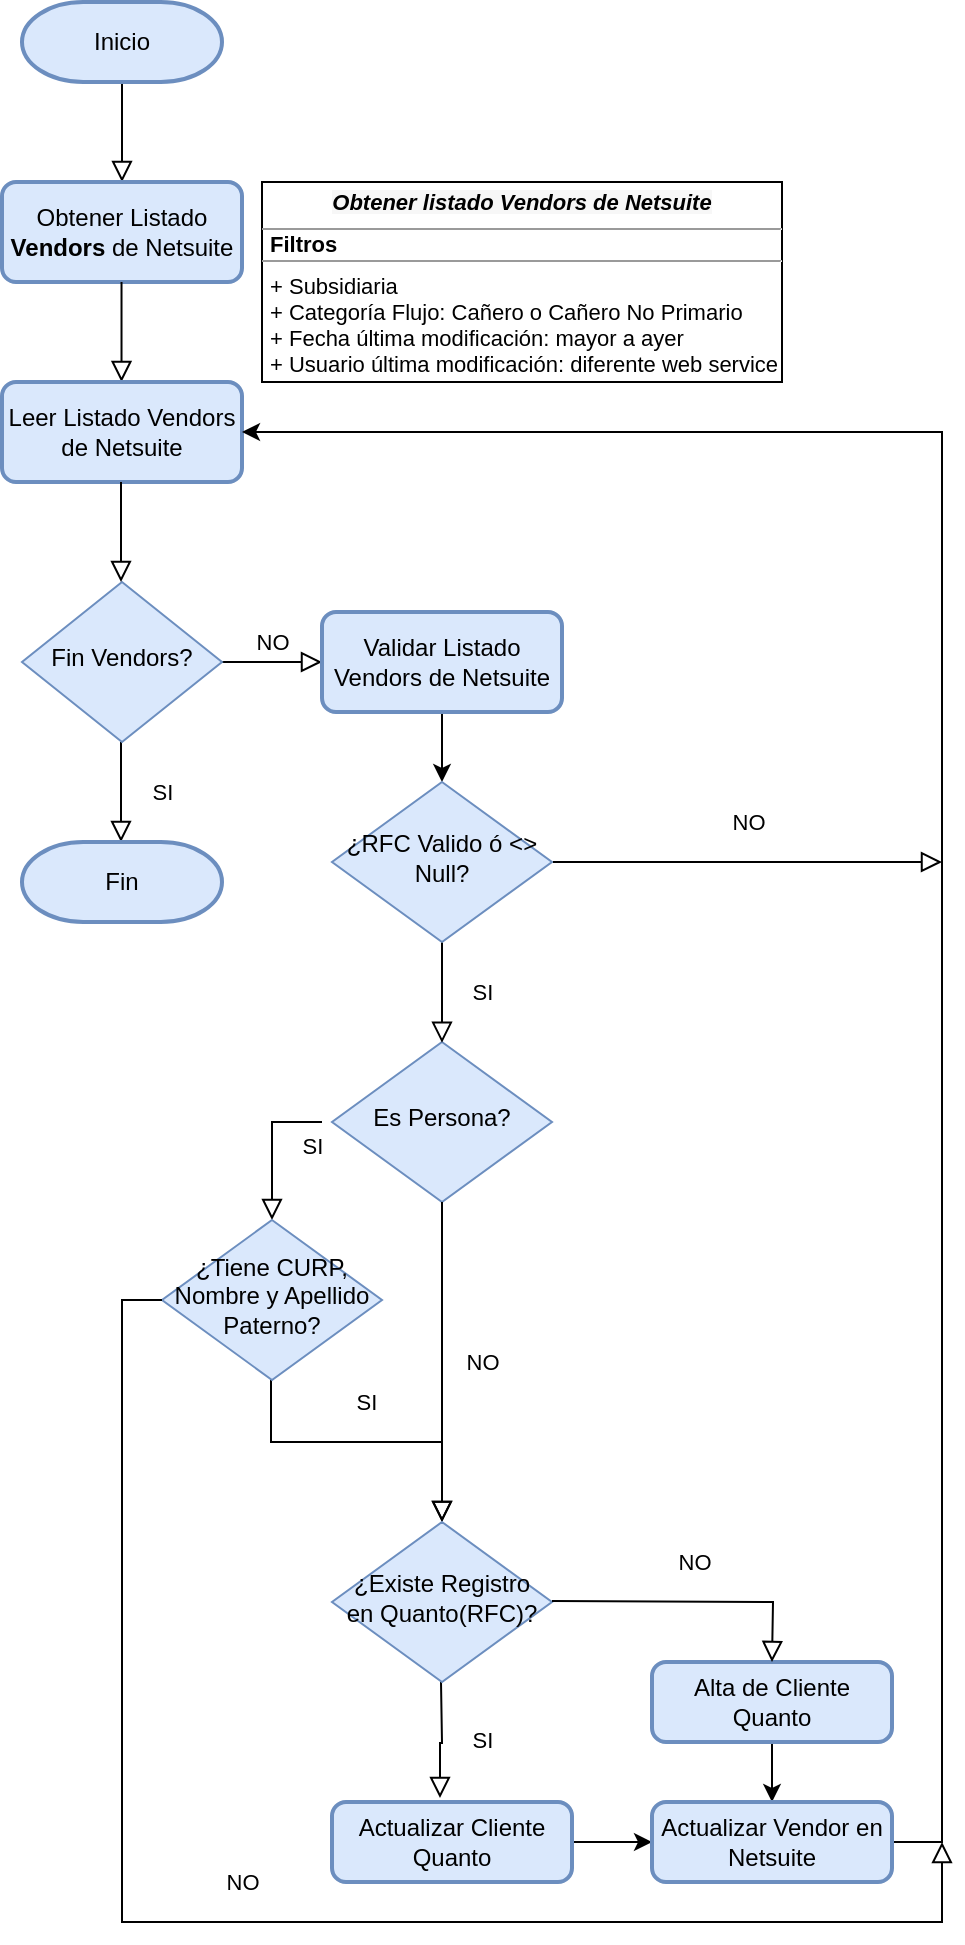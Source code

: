 <mxfile version="18.0.3" type="github" pages="4">
  <diagram id="C5RBs43oDa-KdzZeNtuy" name="Proveedores">
    <mxGraphModel dx="868" dy="442" grid="1" gridSize="10" guides="1" tooltips="1" connect="1" arrows="1" fold="1" page="1" pageScale="1" pageWidth="850" pageHeight="1100" math="0" shadow="0">
      <root>
        <mxCell id="WIyWlLk6GJQsqaUBKTNV-0" />
        <mxCell id="WIyWlLk6GJQsqaUBKTNV-1" parent="WIyWlLk6GJQsqaUBKTNV-0" />
        <mxCell id="WIyWlLk6GJQsqaUBKTNV-2" value="" style="rounded=0;html=1;jettySize=auto;orthogonalLoop=1;fontSize=11;endArrow=block;endFill=0;endSize=8;strokeWidth=1;shadow=0;labelBackgroundColor=none;edgeStyle=orthogonalEdgeStyle;" parent="WIyWlLk6GJQsqaUBKTNV-1" edge="1">
          <mxGeometry relative="1" as="geometry">
            <mxPoint x="220" y="120" as="sourcePoint" />
            <mxPoint x="220" y="170" as="targetPoint" />
          </mxGeometry>
        </mxCell>
        <mxCell id="WIyWlLk6GJQsqaUBKTNV-4" value="SI" style="rounded=0;html=1;jettySize=auto;orthogonalLoop=1;fontSize=11;endArrow=block;endFill=0;endSize=8;strokeWidth=1;shadow=0;labelBackgroundColor=none;edgeStyle=orthogonalEdgeStyle;" parent="WIyWlLk6GJQsqaUBKTNV-1" edge="1">
          <mxGeometry y="20" relative="1" as="geometry">
            <mxPoint as="offset" />
            <mxPoint x="219.5" y="500" as="targetPoint" />
            <mxPoint x="219.5" y="450" as="sourcePoint" />
          </mxGeometry>
        </mxCell>
        <mxCell id="WIyWlLk6GJQsqaUBKTNV-5" value="NO" style="edgeStyle=orthogonalEdgeStyle;rounded=0;html=1;jettySize=auto;orthogonalLoop=1;fontSize=11;endArrow=block;endFill=0;endSize=8;strokeWidth=1;shadow=0;labelBackgroundColor=none;" parent="WIyWlLk6GJQsqaUBKTNV-1" edge="1">
          <mxGeometry y="10" relative="1" as="geometry">
            <mxPoint as="offset" />
            <mxPoint x="320" y="410" as="targetPoint" />
            <mxPoint x="270" y="410" as="sourcePoint" />
          </mxGeometry>
        </mxCell>
        <mxCell id="WIyWlLk6GJQsqaUBKTNV-6" value="Fin Vendors?" style="rhombus;whiteSpace=wrap;html=1;shadow=0;fontFamily=Helvetica;fontSize=12;align=center;strokeWidth=1;spacing=6;spacingTop=-4;fillColor=#dae8fc;strokeColor=#6c8ebf;" parent="WIyWlLk6GJQsqaUBKTNV-1" vertex="1">
          <mxGeometry x="170" y="370" width="100" height="80" as="geometry" />
        </mxCell>
        <mxCell id="73TV6iHlt1H4T8bq38gE-1" value="Obtener Listado &lt;b&gt;Vendors &lt;/b&gt;de Netsuite" style="rounded=1;whiteSpace=wrap;html=1;absoluteArcSize=1;arcSize=14;strokeWidth=2;fillColor=#dae8fc;strokeColor=#6c8ebf;" parent="WIyWlLk6GJQsqaUBKTNV-1" vertex="1">
          <mxGeometry x="160" y="170" width="120" height="50" as="geometry" />
        </mxCell>
        <mxCell id="73TV6iHlt1H4T8bq38gE-3" value="" style="rounded=0;html=1;jettySize=auto;orthogonalLoop=1;fontSize=11;endArrow=block;endFill=0;endSize=8;strokeWidth=1;shadow=0;labelBackgroundColor=none;edgeStyle=orthogonalEdgeStyle;" parent="WIyWlLk6GJQsqaUBKTNV-1" edge="1">
          <mxGeometry relative="1" as="geometry">
            <mxPoint x="219.76" y="220" as="sourcePoint" />
            <mxPoint x="219.76" y="270" as="targetPoint" />
          </mxGeometry>
        </mxCell>
        <mxCell id="8i7YBGXeEPI2o6rSo6hC-23" style="edgeStyle=orthogonalEdgeStyle;rounded=0;orthogonalLoop=1;jettySize=auto;html=1;exitX=1;exitY=0.5;exitDx=0;exitDy=0;entryX=0;entryY=0.5;entryDx=0;entryDy=0;fontSize=12;" parent="WIyWlLk6GJQsqaUBKTNV-1" source="73TV6iHlt1H4T8bq38gE-27" target="8i7YBGXeEPI2o6rSo6hC-22" edge="1">
          <mxGeometry relative="1" as="geometry" />
        </mxCell>
        <mxCell id="73TV6iHlt1H4T8bq38gE-27" value="Actualizar Cliente Quanto" style="rounded=1;whiteSpace=wrap;html=1;absoluteArcSize=1;arcSize=14;strokeWidth=2;fillColor=#dae8fc;strokeColor=#6c8ebf;" parent="WIyWlLk6GJQsqaUBKTNV-1" vertex="1">
          <mxGeometry x="325" y="980" width="120" height="40" as="geometry" />
        </mxCell>
        <mxCell id="73TV6iHlt1H4T8bq38gE-29" value="SI" style="rounded=0;html=1;jettySize=auto;orthogonalLoop=1;fontSize=11;endArrow=block;endFill=0;endSize=8;strokeWidth=1;shadow=0;labelBackgroundColor=none;edgeStyle=orthogonalEdgeStyle;entryX=0.45;entryY=-0.05;entryDx=0;entryDy=0;entryPerimeter=0;" parent="WIyWlLk6GJQsqaUBKTNV-1" edge="1" target="73TV6iHlt1H4T8bq38gE-27">
          <mxGeometry y="20" relative="1" as="geometry">
            <mxPoint as="offset" />
            <mxPoint x="379.5" y="920" as="sourcePoint" />
            <mxPoint x="379.5" y="960" as="targetPoint" />
          </mxGeometry>
        </mxCell>
        <mxCell id="8i7YBGXeEPI2o6rSo6hC-24" style="edgeStyle=orthogonalEdgeStyle;rounded=0;orthogonalLoop=1;jettySize=auto;html=1;exitX=0.5;exitY=1;exitDx=0;exitDy=0;fontSize=12;" parent="WIyWlLk6GJQsqaUBKTNV-1" source="73TV6iHlt1H4T8bq38gE-33" edge="1">
          <mxGeometry relative="1" as="geometry">
            <mxPoint x="545" y="980" as="targetPoint" />
          </mxGeometry>
        </mxCell>
        <mxCell id="73TV6iHlt1H4T8bq38gE-33" value="Alta de Cliente Quanto" style="rounded=1;whiteSpace=wrap;html=1;absoluteArcSize=1;arcSize=14;strokeWidth=2;fillColor=#dae8fc;strokeColor=#6c8ebf;" parent="WIyWlLk6GJQsqaUBKTNV-1" vertex="1">
          <mxGeometry x="485" y="910" width="120" height="40" as="geometry" />
        </mxCell>
        <mxCell id="73TV6iHlt1H4T8bq38gE-38" value="Inicio" style="strokeWidth=2;html=1;shape=mxgraph.flowchart.terminator;whiteSpace=wrap;fillColor=#dae8fc;strokeColor=#6c8ebf;" parent="WIyWlLk6GJQsqaUBKTNV-1" vertex="1">
          <mxGeometry x="170" y="80" width="100" height="40" as="geometry" />
        </mxCell>
        <mxCell id="73TV6iHlt1H4T8bq38gE-39" value="Fin" style="strokeWidth=2;html=1;shape=mxgraph.flowchart.terminator;whiteSpace=wrap;fillColor=#dae8fc;strokeColor=#6c8ebf;" parent="WIyWlLk6GJQsqaUBKTNV-1" vertex="1">
          <mxGeometry x="170" y="500" width="100" height="40" as="geometry" />
        </mxCell>
        <mxCell id="8i7YBGXeEPI2o6rSo6hC-5" value="Leer Listado Vendors de Netsuite" style="rounded=1;whiteSpace=wrap;html=1;absoluteArcSize=1;arcSize=14;strokeWidth=2;fillColor=#dae8fc;strokeColor=#6c8ebf;" parent="WIyWlLk6GJQsqaUBKTNV-1" vertex="1">
          <mxGeometry x="160" y="270" width="120" height="50" as="geometry" />
        </mxCell>
        <mxCell id="8i7YBGXeEPI2o6rSo6hC-7" value="" style="rounded=0;html=1;jettySize=auto;orthogonalLoop=1;fontSize=11;endArrow=block;endFill=0;endSize=8;strokeWidth=1;shadow=0;labelBackgroundColor=none;edgeStyle=orthogonalEdgeStyle;" parent="WIyWlLk6GJQsqaUBKTNV-1" edge="1">
          <mxGeometry relative="1" as="geometry">
            <mxPoint x="219.5" y="320" as="sourcePoint" />
            <mxPoint x="219.5" y="370" as="targetPoint" />
          </mxGeometry>
        </mxCell>
        <mxCell id="8i7YBGXeEPI2o6rSo6hC-11" value="" style="edgeStyle=orthogonalEdgeStyle;rounded=0;orthogonalLoop=1;jettySize=auto;html=1;fontSize=12;" parent="WIyWlLk6GJQsqaUBKTNV-1" source="8i7YBGXeEPI2o6rSo6hC-8" edge="1">
          <mxGeometry relative="1" as="geometry">
            <mxPoint x="380" y="470" as="targetPoint" />
          </mxGeometry>
        </mxCell>
        <mxCell id="8i7YBGXeEPI2o6rSo6hC-8" value="Validar Listado Vendors de Netsuite" style="rounded=1;whiteSpace=wrap;html=1;absoluteArcSize=1;arcSize=14;strokeWidth=2;fillColor=#dae8fc;strokeColor=#6c8ebf;" parent="WIyWlLk6GJQsqaUBKTNV-1" vertex="1">
          <mxGeometry x="320" y="385" width="120" height="50" as="geometry" />
        </mxCell>
        <mxCell id="8i7YBGXeEPI2o6rSo6hC-12" value="SI" style="rounded=0;html=1;jettySize=auto;orthogonalLoop=1;fontSize=11;endArrow=block;endFill=0;endSize=8;strokeWidth=1;shadow=0;labelBackgroundColor=none;edgeStyle=orthogonalEdgeStyle;" parent="WIyWlLk6GJQsqaUBKTNV-1" edge="1">
          <mxGeometry y="20" relative="1" as="geometry">
            <mxPoint as="offset" />
            <mxPoint x="380" y="840" as="targetPoint" />
            <mxPoint x="294.5" y="769" as="sourcePoint" />
            <Array as="points">
              <mxPoint x="295" y="800" />
              <mxPoint x="380" y="800" />
            </Array>
          </mxGeometry>
        </mxCell>
        <mxCell id="8i7YBGXeEPI2o6rSo6hC-25" style="edgeStyle=orthogonalEdgeStyle;rounded=0;orthogonalLoop=1;jettySize=auto;html=1;exitX=1;exitY=0.5;exitDx=0;exitDy=0;entryX=1;entryY=0.5;entryDx=0;entryDy=0;fontSize=12;" parent="WIyWlLk6GJQsqaUBKTNV-1" source="8i7YBGXeEPI2o6rSo6hC-22" target="8i7YBGXeEPI2o6rSo6hC-5" edge="1">
          <mxGeometry relative="1" as="geometry">
            <Array as="points">
              <mxPoint x="630" y="1000" />
              <mxPoint x="630" y="295" />
            </Array>
          </mxGeometry>
        </mxCell>
        <mxCell id="8i7YBGXeEPI2o6rSo6hC-22" value="Actualizar Vendor en Netsuite" style="rounded=1;whiteSpace=wrap;html=1;absoluteArcSize=1;arcSize=14;strokeWidth=2;fillColor=#dae8fc;strokeColor=#6c8ebf;" parent="WIyWlLk6GJQsqaUBKTNV-1" vertex="1">
          <mxGeometry x="485" y="980" width="120" height="40" as="geometry" />
        </mxCell>
        <mxCell id="KrTA9UWN0bjfUkggHSiw-0" value="¿RFC Valido ó &amp;lt;&amp;gt; Null?" style="rhombus;whiteSpace=wrap;html=1;shadow=0;fontFamily=Helvetica;fontSize=12;align=center;strokeWidth=1;spacing=6;spacingTop=-4;fillColor=#dae8fc;strokeColor=#6c8ebf;" vertex="1" parent="WIyWlLk6GJQsqaUBKTNV-1">
          <mxGeometry x="325" y="470" width="110" height="80" as="geometry" />
        </mxCell>
        <mxCell id="KrTA9UWN0bjfUkggHSiw-1" value="Es Persona?" style="rhombus;whiteSpace=wrap;html=1;shadow=0;fontFamily=Helvetica;fontSize=12;align=center;strokeWidth=1;spacing=6;spacingTop=-4;fillColor=#dae8fc;strokeColor=#6c8ebf;" vertex="1" parent="WIyWlLk6GJQsqaUBKTNV-1">
          <mxGeometry x="325" y="600" width="110" height="80" as="geometry" />
        </mxCell>
        <mxCell id="KrTA9UWN0bjfUkggHSiw-2" value="SI" style="rounded=0;html=1;jettySize=auto;orthogonalLoop=1;fontSize=11;endArrow=block;endFill=0;endSize=8;strokeWidth=1;shadow=0;labelBackgroundColor=none;edgeStyle=orthogonalEdgeStyle;" edge="1" parent="WIyWlLk6GJQsqaUBKTNV-1">
          <mxGeometry y="20" relative="1" as="geometry">
            <mxPoint as="offset" />
            <mxPoint x="380" y="600.42" as="targetPoint" />
            <mxPoint x="380" y="550.42" as="sourcePoint" />
          </mxGeometry>
        </mxCell>
        <mxCell id="KrTA9UWN0bjfUkggHSiw-3" value="NO" style="rounded=0;html=1;jettySize=auto;orthogonalLoop=1;fontSize=11;endArrow=block;endFill=0;endSize=8;strokeWidth=1;shadow=0;labelBackgroundColor=none;edgeStyle=orthogonalEdgeStyle;exitX=1;exitY=0.5;exitDx=0;exitDy=0;" edge="1" parent="WIyWlLk6GJQsqaUBKTNV-1">
          <mxGeometry y="20" relative="1" as="geometry">
            <mxPoint as="offset" />
            <mxPoint x="435.5" y="510.0" as="sourcePoint" />
            <mxPoint x="630" y="510" as="targetPoint" />
            <Array as="points">
              <mxPoint x="590.5" y="510.42" />
              <mxPoint x="590.5" y="510.42" />
            </Array>
          </mxGeometry>
        </mxCell>
        <mxCell id="KrTA9UWN0bjfUkggHSiw-4" value="SI" style="rounded=0;html=1;jettySize=auto;orthogonalLoop=1;fontSize=11;endArrow=block;endFill=0;endSize=8;strokeWidth=1;shadow=0;labelBackgroundColor=none;edgeStyle=orthogonalEdgeStyle;entryX=0.5;entryY=0;entryDx=0;entryDy=0;" edge="1" parent="WIyWlLk6GJQsqaUBKTNV-1" target="KrTA9UWN0bjfUkggHSiw-10">
          <mxGeometry y="20" relative="1" as="geometry">
            <mxPoint as="offset" />
            <mxPoint x="300" y="690" as="targetPoint" />
            <mxPoint x="320" y="640" as="sourcePoint" />
            <Array as="points">
              <mxPoint x="295" y="640" />
            </Array>
          </mxGeometry>
        </mxCell>
        <mxCell id="KrTA9UWN0bjfUkggHSiw-9" value="NO" style="rounded=0;html=1;jettySize=auto;orthogonalLoop=1;fontSize=11;endArrow=block;endFill=0;endSize=8;strokeWidth=1;shadow=0;labelBackgroundColor=none;edgeStyle=orthogonalEdgeStyle;exitX=0.5;exitY=1;exitDx=0;exitDy=0;entryX=0.5;entryY=0;entryDx=0;entryDy=0;" edge="1" parent="WIyWlLk6GJQsqaUBKTNV-1" source="KrTA9UWN0bjfUkggHSiw-1" target="73TV6iHlt1H4T8bq38gE-28">
          <mxGeometry y="20" relative="1" as="geometry">
            <mxPoint as="offset" />
            <mxPoint x="460" y="690" as="targetPoint" />
            <mxPoint x="480" y="640" as="sourcePoint" />
          </mxGeometry>
        </mxCell>
        <mxCell id="KrTA9UWN0bjfUkggHSiw-10" value="¿Tiene CURP, Nombre y Apellido Paterno?" style="rhombus;whiteSpace=wrap;html=1;shadow=0;fontFamily=Helvetica;fontSize=12;align=center;strokeWidth=1;spacing=6;spacingTop=-4;fillColor=#dae8fc;strokeColor=#6c8ebf;" vertex="1" parent="WIyWlLk6GJQsqaUBKTNV-1">
          <mxGeometry x="240" y="689" width="110" height="80" as="geometry" />
        </mxCell>
        <mxCell id="73TV6iHlt1H4T8bq38gE-28" value="¿Existe Registro en Quanto(RFC)?" style="rhombus;whiteSpace=wrap;html=1;shadow=0;fontFamily=Helvetica;fontSize=12;align=center;strokeWidth=1;spacing=6;spacingTop=-4;fillColor=#dae8fc;strokeColor=#6c8ebf;" parent="WIyWlLk6GJQsqaUBKTNV-1" vertex="1">
          <mxGeometry x="325" y="840" width="110" height="80" as="geometry" />
        </mxCell>
        <mxCell id="KrTA9UWN0bjfUkggHSiw-12" value="NO" style="rounded=0;html=1;jettySize=auto;orthogonalLoop=1;fontSize=11;endArrow=block;endFill=0;endSize=8;strokeWidth=1;shadow=0;labelBackgroundColor=none;edgeStyle=orthogonalEdgeStyle;exitX=1;exitY=0.5;exitDx=0;exitDy=0;" edge="1" parent="WIyWlLk6GJQsqaUBKTNV-1">
          <mxGeometry y="20" relative="1" as="geometry">
            <mxPoint as="offset" />
            <mxPoint x="435" y="879.5" as="sourcePoint" />
            <mxPoint x="545" y="910" as="targetPoint" />
            <Array as="points" />
          </mxGeometry>
        </mxCell>
        <mxCell id="KrTA9UWN0bjfUkggHSiw-15" value="NO" style="rounded=0;html=1;jettySize=auto;orthogonalLoop=1;fontSize=11;endArrow=block;endFill=0;endSize=8;strokeWidth=1;shadow=0;labelBackgroundColor=none;edgeStyle=orthogonalEdgeStyle;exitX=0;exitY=0.5;exitDx=0;exitDy=0;" edge="1" parent="WIyWlLk6GJQsqaUBKTNV-1" source="KrTA9UWN0bjfUkggHSiw-10">
          <mxGeometry y="20" relative="1" as="geometry">
            <mxPoint as="offset" />
            <mxPoint x="160" y="790" as="sourcePoint" />
            <mxPoint x="630" y="1000" as="targetPoint" />
            <Array as="points">
              <mxPoint x="220" y="729" />
              <mxPoint x="220" y="1040" />
              <mxPoint x="630" y="1040" />
            </Array>
          </mxGeometry>
        </mxCell>
        <mxCell id="ohdSOzA7r4Uhr5Eq_NG_-0" value="&lt;p style=&quot;margin: 4px 0px 0px; text-align: center; font-size: 11px;&quot;&gt;&lt;font style=&quot;font-size: 11px;&quot;&gt;&lt;i style=&quot;&quot;&gt;&lt;b style=&quot;background-color: rgb(247, 247, 247);&quot;&gt;Obtener listado Vendors de Netsuite&lt;/b&gt;&lt;/i&gt;&lt;br&gt;&lt;/font&gt;&lt;/p&gt;&lt;hr style=&quot;font-size: 11px;&quot; size=&quot;1&quot;&gt;&lt;p style=&quot;margin: 0px 0px 0px 4px; line-height: 0.4; font-size: 11px;&quot;&gt;&lt;b&gt;&lt;font style=&quot;font-size: 11px;&quot;&gt;Filtros&lt;/font&gt;&lt;/b&gt;&lt;/p&gt;&lt;hr style=&quot;font-size: 11px;&quot; size=&quot;1&quot;&gt;&lt;p style=&quot;margin: 0px 0px 0px 4px; font-size: 11px;&quot;&gt;&lt;font style=&quot;font-size: 11px;&quot;&gt;+ Subsidiaria&lt;br&gt;+ Categoría Flujo: Cañero o Cañero No Primario&lt;/font&gt;&lt;/p&gt;&lt;p style=&quot;margin: 0px 0px 0px 4px; font-size: 11px;&quot;&gt;&lt;font style=&quot;font-size: 11px;&quot;&gt;+ Fecha última modificación: mayor a ayer&lt;/font&gt;&lt;/p&gt;&lt;p style=&quot;margin: 0px 0px 0px 4px; font-size: 11px;&quot;&gt;&lt;font style=&quot;font-size: 11px;&quot;&gt;+ Usuario última modificación: diferente web service&lt;/font&gt;&lt;/p&gt;&lt;p style=&quot;margin: 0px 0px 0px 4px; font-size: 11px;&quot;&gt;&lt;br&gt;&lt;/p&gt;" style="verticalAlign=top;align=left;overflow=fill;fontSize=12;fontFamily=Helvetica;html=1;" vertex="1" parent="WIyWlLk6GJQsqaUBKTNV-1">
          <mxGeometry x="290" y="170" width="260" height="100" as="geometry" />
        </mxCell>
      </root>
    </mxGraphModel>
  </diagram>
  <diagram id="vckQRlZOT4gb2t8_PB4V" name="Procesos Proveedores">
    <mxGraphModel dx="868" dy="442" grid="1" gridSize="10" guides="1" tooltips="1" connect="1" arrows="1" fold="1" page="1" pageScale="1" pageWidth="827" pageHeight="1169" math="0" shadow="0">
      <root>
        <mxCell id="0" />
        <mxCell id="1" parent="0" />
        <mxCell id="mVds2fESVUAVduSlUKf5-1" value="&lt;p style=&quot;margin:0px;margin-top:4px;text-align:center;&quot;&gt;&lt;i&gt;&lt;b style=&quot;background-color: rgb(247, 247, 247);&quot;&gt;Obtener listado Vendors de Netsuite&lt;/b&gt;&lt;/i&gt;&lt;br&gt;&lt;/p&gt;&lt;hr size=&quot;1&quot;&gt;&lt;p style=&quot;margin: 0px 0px 0px 4px; line-height: 0.4;&quot;&gt;&lt;b&gt;Filtros&lt;/b&gt;&lt;/p&gt;&lt;hr size=&quot;1&quot;&gt;&lt;p style=&quot;margin:0px;margin-left:4px;&quot;&gt;+ Subsidiaria&lt;br&gt;+ Categoría Flujo: Cañero&lt;/p&gt;&lt;p style=&quot;margin:0px;margin-left:4px;&quot;&gt;+&amp;nbsp;Ultima modificación: mayor a ayer&lt;/p&gt;&lt;p style=&quot;margin:0px;margin-left:4px;&quot;&gt;+ Ultima modificación: diferente web service&lt;/p&gt;&lt;p style=&quot;margin:0px;margin-left:4px;&quot;&gt;&lt;br&gt;&lt;/p&gt;" style="verticalAlign=top;align=left;overflow=fill;fontSize=12;fontFamily=Helvetica;html=1;" parent="1" vertex="1">
          <mxGeometry x="40" y="80" width="280" height="110" as="geometry" />
        </mxCell>
        <mxCell id="mVds2fESVUAVduSlUKf5-2" value="&lt;p style=&quot;margin:0px;margin-top:4px;text-align:center;&quot;&gt;&lt;b&gt;&lt;i&gt;Validaciones Quanto&amp;nbsp;&lt;/i&gt;&lt;/b&gt;&lt;/p&gt;&lt;hr size=&quot;1&quot;&gt;&lt;p style=&quot;margin:0px;margin-left:4px;&quot;&gt;+ Si es persona: campo Nombre no vacío&lt;/p&gt;&amp;nbsp;+ Si es persona:&amp;nbsp;&lt;span style=&quot;background-color: initial;&quot;&gt;Apellido Paterno no vacío&lt;br&gt;&lt;/span&gt;&lt;p style=&quot;margin:0px;margin-left:4px;&quot;&gt;+ Si es persona: CURP No vacío&lt;/p&gt;&lt;p style=&quot;margin:0px;margin-left:4px;&quot;&gt;+ RFC No vacío&lt;br&gt;&lt;/p&gt;&lt;p style=&quot;margin:0px;margin-left:4px;&quot;&gt;&lt;br&gt;&lt;/p&gt;" style="verticalAlign=top;align=left;overflow=fill;fontSize=12;fontFamily=Helvetica;html=1;" parent="1" vertex="1">
          <mxGeometry x="40" y="220" width="280" height="110" as="geometry" />
        </mxCell>
      </root>
    </mxGraphModel>
  </diagram>
  <diagram name="Propietarios" id="z_9QUGnbw0coznTw9-7p">
    <mxGraphModel dx="868" dy="442" grid="1" gridSize="10" guides="1" tooltips="1" connect="1" arrows="1" fold="1" page="1" pageScale="1" pageWidth="827" pageHeight="1169" math="0" shadow="0">
      <root>
        <mxCell id="VXwV1AGScII4EMwnfSPT-0" />
        <mxCell id="VXwV1AGScII4EMwnfSPT-1" parent="VXwV1AGScII4EMwnfSPT-0" />
        <mxCell id="VXwV1AGScII4EMwnfSPT-2" value="" style="rounded=0;html=1;jettySize=auto;orthogonalLoop=1;fontSize=11;endArrow=block;endFill=0;endSize=8;strokeWidth=1;shadow=0;labelBackgroundColor=none;edgeStyle=orthogonalEdgeStyle;" edge="1" parent="VXwV1AGScII4EMwnfSPT-1">
          <mxGeometry relative="1" as="geometry">
            <mxPoint x="220" y="120" as="sourcePoint" />
            <mxPoint x="220" y="170" as="targetPoint" />
          </mxGeometry>
        </mxCell>
        <mxCell id="VXwV1AGScII4EMwnfSPT-3" value="SI" style="rounded=0;html=1;jettySize=auto;orthogonalLoop=1;fontSize=11;endArrow=block;endFill=0;endSize=8;strokeWidth=1;shadow=0;labelBackgroundColor=none;edgeStyle=orthogonalEdgeStyle;" edge="1" parent="VXwV1AGScII4EMwnfSPT-1">
          <mxGeometry y="20" relative="1" as="geometry">
            <mxPoint as="offset" />
            <mxPoint x="219.5" y="500" as="targetPoint" />
            <mxPoint x="219.5" y="450" as="sourcePoint" />
          </mxGeometry>
        </mxCell>
        <mxCell id="VXwV1AGScII4EMwnfSPT-4" value="NO" style="edgeStyle=orthogonalEdgeStyle;rounded=0;html=1;jettySize=auto;orthogonalLoop=1;fontSize=11;endArrow=block;endFill=0;endSize=8;strokeWidth=1;shadow=0;labelBackgroundColor=none;" edge="1" parent="VXwV1AGScII4EMwnfSPT-1">
          <mxGeometry y="10" relative="1" as="geometry">
            <mxPoint as="offset" />
            <mxPoint x="320" y="410" as="targetPoint" />
            <mxPoint x="270" y="410" as="sourcePoint" />
          </mxGeometry>
        </mxCell>
        <mxCell id="VXwV1AGScII4EMwnfSPT-5" value="Fin Propietarios?" style="rhombus;whiteSpace=wrap;html=1;shadow=0;fontFamily=Helvetica;fontSize=12;align=center;strokeWidth=1;spacing=6;spacingTop=-4;fillColor=#dae8fc;strokeColor=#6c8ebf;" vertex="1" parent="VXwV1AGScII4EMwnfSPT-1">
          <mxGeometry x="170" y="370" width="100" height="80" as="geometry" />
        </mxCell>
        <mxCell id="VXwV1AGScII4EMwnfSPT-6" value="Obtener Listado &lt;b&gt;Propietarios&amp;nbsp;&lt;/b&gt;de Netsuite" style="rounded=1;whiteSpace=wrap;html=1;absoluteArcSize=1;arcSize=14;strokeWidth=2;fillColor=#dae8fc;strokeColor=#6c8ebf;" vertex="1" parent="VXwV1AGScII4EMwnfSPT-1">
          <mxGeometry x="160" y="170" width="120" height="50" as="geometry" />
        </mxCell>
        <mxCell id="VXwV1AGScII4EMwnfSPT-7" value="" style="rounded=0;html=1;jettySize=auto;orthogonalLoop=1;fontSize=11;endArrow=block;endFill=0;endSize=8;strokeWidth=1;shadow=0;labelBackgroundColor=none;edgeStyle=orthogonalEdgeStyle;" edge="1" parent="VXwV1AGScII4EMwnfSPT-1">
          <mxGeometry relative="1" as="geometry">
            <mxPoint x="219.76" y="220" as="sourcePoint" />
            <mxPoint x="219.76" y="270" as="targetPoint" />
          </mxGeometry>
        </mxCell>
        <mxCell id="VXwV1AGScII4EMwnfSPT-8" style="edgeStyle=orthogonalEdgeStyle;rounded=0;orthogonalLoop=1;jettySize=auto;html=1;exitX=1;exitY=0.5;exitDx=0;exitDy=0;entryX=0;entryY=0.5;entryDx=0;entryDy=0;fontSize=12;" edge="1" parent="VXwV1AGScII4EMwnfSPT-1" source="VXwV1AGScII4EMwnfSPT-9" target="VXwV1AGScII4EMwnfSPT-21">
          <mxGeometry relative="1" as="geometry" />
        </mxCell>
        <mxCell id="VXwV1AGScII4EMwnfSPT-9" value="Actualizar Cliente Quanto" style="rounded=1;whiteSpace=wrap;html=1;absoluteArcSize=1;arcSize=14;strokeWidth=2;fillColor=#dae8fc;strokeColor=#6c8ebf;" vertex="1" parent="VXwV1AGScII4EMwnfSPT-1">
          <mxGeometry x="325" y="980" width="120" height="40" as="geometry" />
        </mxCell>
        <mxCell id="VXwV1AGScII4EMwnfSPT-10" value="SI" style="rounded=0;html=1;jettySize=auto;orthogonalLoop=1;fontSize=11;endArrow=block;endFill=0;endSize=8;strokeWidth=1;shadow=0;labelBackgroundColor=none;edgeStyle=orthogonalEdgeStyle;entryX=0.45;entryY=-0.05;entryDx=0;entryDy=0;entryPerimeter=0;" edge="1" parent="VXwV1AGScII4EMwnfSPT-1" target="VXwV1AGScII4EMwnfSPT-9">
          <mxGeometry y="20" relative="1" as="geometry">
            <mxPoint as="offset" />
            <mxPoint x="379.5" y="920" as="sourcePoint" />
            <mxPoint x="379.5" y="960" as="targetPoint" />
          </mxGeometry>
        </mxCell>
        <mxCell id="VXwV1AGScII4EMwnfSPT-11" style="edgeStyle=orthogonalEdgeStyle;rounded=0;orthogonalLoop=1;jettySize=auto;html=1;exitX=0.5;exitY=1;exitDx=0;exitDy=0;fontSize=12;" edge="1" parent="VXwV1AGScII4EMwnfSPT-1" source="VXwV1AGScII4EMwnfSPT-12">
          <mxGeometry relative="1" as="geometry">
            <mxPoint x="545" y="980" as="targetPoint" />
          </mxGeometry>
        </mxCell>
        <mxCell id="VXwV1AGScII4EMwnfSPT-12" value="Alta de Cliente Quanto" style="rounded=1;whiteSpace=wrap;html=1;absoluteArcSize=1;arcSize=14;strokeWidth=2;fillColor=#dae8fc;strokeColor=#6c8ebf;" vertex="1" parent="VXwV1AGScII4EMwnfSPT-1">
          <mxGeometry x="485" y="910" width="120" height="40" as="geometry" />
        </mxCell>
        <mxCell id="VXwV1AGScII4EMwnfSPT-13" value="Inicio" style="strokeWidth=2;html=1;shape=mxgraph.flowchart.terminator;whiteSpace=wrap;fillColor=#dae8fc;strokeColor=#6c8ebf;" vertex="1" parent="VXwV1AGScII4EMwnfSPT-1">
          <mxGeometry x="170" y="80" width="100" height="40" as="geometry" />
        </mxCell>
        <mxCell id="VXwV1AGScII4EMwnfSPT-14" value="Fin" style="strokeWidth=2;html=1;shape=mxgraph.flowchart.terminator;whiteSpace=wrap;fillColor=#dae8fc;strokeColor=#6c8ebf;" vertex="1" parent="VXwV1AGScII4EMwnfSPT-1">
          <mxGeometry x="170" y="500" width="100" height="40" as="geometry" />
        </mxCell>
        <mxCell id="VXwV1AGScII4EMwnfSPT-15" value="Leer Listado Propietarios de Netsuite" style="rounded=1;whiteSpace=wrap;html=1;absoluteArcSize=1;arcSize=14;strokeWidth=2;fillColor=#dae8fc;strokeColor=#6c8ebf;" vertex="1" parent="VXwV1AGScII4EMwnfSPT-1">
          <mxGeometry x="160" y="270" width="120" height="50" as="geometry" />
        </mxCell>
        <mxCell id="VXwV1AGScII4EMwnfSPT-16" value="" style="rounded=0;html=1;jettySize=auto;orthogonalLoop=1;fontSize=11;endArrow=block;endFill=0;endSize=8;strokeWidth=1;shadow=0;labelBackgroundColor=none;edgeStyle=orthogonalEdgeStyle;" edge="1" parent="VXwV1AGScII4EMwnfSPT-1">
          <mxGeometry relative="1" as="geometry">
            <mxPoint x="219.5" y="320" as="sourcePoint" />
            <mxPoint x="219.5" y="370" as="targetPoint" />
          </mxGeometry>
        </mxCell>
        <mxCell id="VXwV1AGScII4EMwnfSPT-17" value="" style="edgeStyle=orthogonalEdgeStyle;rounded=0;orthogonalLoop=1;jettySize=auto;html=1;fontSize=12;" edge="1" parent="VXwV1AGScII4EMwnfSPT-1" source="VXwV1AGScII4EMwnfSPT-18">
          <mxGeometry relative="1" as="geometry">
            <mxPoint x="380" y="470" as="targetPoint" />
          </mxGeometry>
        </mxCell>
        <mxCell id="VXwV1AGScII4EMwnfSPT-18" value="Validar Listado Propietarios de Netsuite" style="rounded=1;whiteSpace=wrap;html=1;absoluteArcSize=1;arcSize=14;strokeWidth=2;fillColor=#dae8fc;strokeColor=#6c8ebf;" vertex="1" parent="VXwV1AGScII4EMwnfSPT-1">
          <mxGeometry x="320" y="385" width="120" height="50" as="geometry" />
        </mxCell>
        <mxCell id="VXwV1AGScII4EMwnfSPT-19" value="SI" style="rounded=0;html=1;jettySize=auto;orthogonalLoop=1;fontSize=11;endArrow=block;endFill=0;endSize=8;strokeWidth=1;shadow=0;labelBackgroundColor=none;edgeStyle=orthogonalEdgeStyle;" edge="1" parent="VXwV1AGScII4EMwnfSPT-1">
          <mxGeometry y="20" relative="1" as="geometry">
            <mxPoint as="offset" />
            <mxPoint x="380" y="840" as="targetPoint" />
            <mxPoint x="294.5" y="769" as="sourcePoint" />
            <Array as="points">
              <mxPoint x="295" y="800" />
              <mxPoint x="380" y="800" />
            </Array>
          </mxGeometry>
        </mxCell>
        <mxCell id="VXwV1AGScII4EMwnfSPT-20" style="edgeStyle=orthogonalEdgeStyle;rounded=0;orthogonalLoop=1;jettySize=auto;html=1;exitX=1;exitY=0.5;exitDx=0;exitDy=0;entryX=1;entryY=0.5;entryDx=0;entryDy=0;fontSize=12;" edge="1" parent="VXwV1AGScII4EMwnfSPT-1" source="VXwV1AGScII4EMwnfSPT-21" target="VXwV1AGScII4EMwnfSPT-15">
          <mxGeometry relative="1" as="geometry">
            <Array as="points">
              <mxPoint x="630" y="1000" />
              <mxPoint x="630" y="295" />
            </Array>
          </mxGeometry>
        </mxCell>
        <mxCell id="VXwV1AGScII4EMwnfSPT-21" value="Actualizar Propietario en Netsuite" style="rounded=1;whiteSpace=wrap;html=1;absoluteArcSize=1;arcSize=14;strokeWidth=2;fillColor=#dae8fc;strokeColor=#6c8ebf;" vertex="1" parent="VXwV1AGScII4EMwnfSPT-1">
          <mxGeometry x="485" y="980" width="120" height="40" as="geometry" />
        </mxCell>
        <mxCell id="VXwV1AGScII4EMwnfSPT-22" value="¿RFC Valido ó &amp;lt;&amp;gt; Null?" style="rhombus;whiteSpace=wrap;html=1;shadow=0;fontFamily=Helvetica;fontSize=12;align=center;strokeWidth=1;spacing=6;spacingTop=-4;fillColor=#dae8fc;strokeColor=#6c8ebf;" vertex="1" parent="VXwV1AGScII4EMwnfSPT-1">
          <mxGeometry x="325" y="470" width="110" height="80" as="geometry" />
        </mxCell>
        <mxCell id="VXwV1AGScII4EMwnfSPT-23" value="Es Persona?" style="rhombus;whiteSpace=wrap;html=1;shadow=0;fontFamily=Helvetica;fontSize=12;align=center;strokeWidth=1;spacing=6;spacingTop=-4;fillColor=#dae8fc;strokeColor=#6c8ebf;" vertex="1" parent="VXwV1AGScII4EMwnfSPT-1">
          <mxGeometry x="325" y="600" width="110" height="80" as="geometry" />
        </mxCell>
        <mxCell id="VXwV1AGScII4EMwnfSPT-24" value="SI" style="rounded=0;html=1;jettySize=auto;orthogonalLoop=1;fontSize=11;endArrow=block;endFill=0;endSize=8;strokeWidth=1;shadow=0;labelBackgroundColor=none;edgeStyle=orthogonalEdgeStyle;" edge="1" parent="VXwV1AGScII4EMwnfSPT-1">
          <mxGeometry y="20" relative="1" as="geometry">
            <mxPoint as="offset" />
            <mxPoint x="380" y="600.42" as="targetPoint" />
            <mxPoint x="380" y="550.42" as="sourcePoint" />
          </mxGeometry>
        </mxCell>
        <mxCell id="VXwV1AGScII4EMwnfSPT-25" value="NO" style="rounded=0;html=1;jettySize=auto;orthogonalLoop=1;fontSize=11;endArrow=block;endFill=0;endSize=8;strokeWidth=1;shadow=0;labelBackgroundColor=none;edgeStyle=orthogonalEdgeStyle;exitX=1;exitY=0.5;exitDx=0;exitDy=0;" edge="1" parent="VXwV1AGScII4EMwnfSPT-1">
          <mxGeometry y="20" relative="1" as="geometry">
            <mxPoint as="offset" />
            <mxPoint x="435.5" y="510.0" as="sourcePoint" />
            <mxPoint x="630" y="510" as="targetPoint" />
            <Array as="points">
              <mxPoint x="590.5" y="510.42" />
              <mxPoint x="590.5" y="510.42" />
            </Array>
          </mxGeometry>
        </mxCell>
        <mxCell id="VXwV1AGScII4EMwnfSPT-26" value="SI" style="rounded=0;html=1;jettySize=auto;orthogonalLoop=1;fontSize=11;endArrow=block;endFill=0;endSize=8;strokeWidth=1;shadow=0;labelBackgroundColor=none;edgeStyle=orthogonalEdgeStyle;entryX=0.5;entryY=0;entryDx=0;entryDy=0;" edge="1" parent="VXwV1AGScII4EMwnfSPT-1" target="VXwV1AGScII4EMwnfSPT-28">
          <mxGeometry y="20" relative="1" as="geometry">
            <mxPoint as="offset" />
            <mxPoint x="300" y="690" as="targetPoint" />
            <mxPoint x="320" y="640" as="sourcePoint" />
            <Array as="points">
              <mxPoint x="295" y="640" />
            </Array>
          </mxGeometry>
        </mxCell>
        <mxCell id="VXwV1AGScII4EMwnfSPT-27" value="NO" style="rounded=0;html=1;jettySize=auto;orthogonalLoop=1;fontSize=11;endArrow=block;endFill=0;endSize=8;strokeWidth=1;shadow=0;labelBackgroundColor=none;edgeStyle=orthogonalEdgeStyle;exitX=0.5;exitY=1;exitDx=0;exitDy=0;entryX=0.5;entryY=0;entryDx=0;entryDy=0;" edge="1" parent="VXwV1AGScII4EMwnfSPT-1" source="VXwV1AGScII4EMwnfSPT-23" target="VXwV1AGScII4EMwnfSPT-29">
          <mxGeometry y="20" relative="1" as="geometry">
            <mxPoint as="offset" />
            <mxPoint x="460" y="690" as="targetPoint" />
            <mxPoint x="480" y="640" as="sourcePoint" />
          </mxGeometry>
        </mxCell>
        <mxCell id="VXwV1AGScII4EMwnfSPT-28" value="¿Tiene CURP, Nombre y Apellido Paterno?" style="rhombus;whiteSpace=wrap;html=1;shadow=0;fontFamily=Helvetica;fontSize=12;align=center;strokeWidth=1;spacing=6;spacingTop=-4;fillColor=#dae8fc;strokeColor=#6c8ebf;" vertex="1" parent="VXwV1AGScII4EMwnfSPT-1">
          <mxGeometry x="240" y="689" width="110" height="80" as="geometry" />
        </mxCell>
        <mxCell id="VXwV1AGScII4EMwnfSPT-29" value="¿Existe Registro en Quanto(RFC)?" style="rhombus;whiteSpace=wrap;html=1;shadow=0;fontFamily=Helvetica;fontSize=12;align=center;strokeWidth=1;spacing=6;spacingTop=-4;fillColor=#dae8fc;strokeColor=#6c8ebf;" vertex="1" parent="VXwV1AGScII4EMwnfSPT-1">
          <mxGeometry x="325" y="840" width="110" height="80" as="geometry" />
        </mxCell>
        <mxCell id="VXwV1AGScII4EMwnfSPT-30" value="NO" style="rounded=0;html=1;jettySize=auto;orthogonalLoop=1;fontSize=11;endArrow=block;endFill=0;endSize=8;strokeWidth=1;shadow=0;labelBackgroundColor=none;edgeStyle=orthogonalEdgeStyle;exitX=1;exitY=0.5;exitDx=0;exitDy=0;" edge="1" parent="VXwV1AGScII4EMwnfSPT-1">
          <mxGeometry y="20" relative="1" as="geometry">
            <mxPoint as="offset" />
            <mxPoint x="435" y="879.5" as="sourcePoint" />
            <mxPoint x="545" y="910" as="targetPoint" />
            <Array as="points" />
          </mxGeometry>
        </mxCell>
        <mxCell id="VXwV1AGScII4EMwnfSPT-31" value="NO" style="rounded=0;html=1;jettySize=auto;orthogonalLoop=1;fontSize=11;endArrow=block;endFill=0;endSize=8;strokeWidth=1;shadow=0;labelBackgroundColor=none;edgeStyle=orthogonalEdgeStyle;exitX=0;exitY=0.5;exitDx=0;exitDy=0;" edge="1" parent="VXwV1AGScII4EMwnfSPT-1" source="VXwV1AGScII4EMwnfSPT-28">
          <mxGeometry y="20" relative="1" as="geometry">
            <mxPoint as="offset" />
            <mxPoint x="160" y="790" as="sourcePoint" />
            <mxPoint x="630" y="1000" as="targetPoint" />
            <Array as="points">
              <mxPoint x="220" y="729" />
              <mxPoint x="220" y="1040" />
              <mxPoint x="630" y="1040" />
            </Array>
          </mxGeometry>
        </mxCell>
        <mxCell id="uMaRO6nJutjSWJkMXgQ7-0" value="&lt;p style=&quot;margin: 4px 0px 0px; text-align: center; font-size: 11px;&quot;&gt;&lt;b style=&quot;&quot;&gt;&lt;i style=&quot;&quot;&gt;&lt;font style=&quot;font-size: 11px;&quot;&gt;Validaciones Quanto&amp;nbsp;&lt;/font&gt;&lt;/i&gt;&lt;/b&gt;&lt;/p&gt;&lt;hr style=&quot;font-size: 11px;&quot; size=&quot;1&quot;&gt;&lt;p style=&quot;margin: 0px 0px 0px 4px; font-size: 11px;&quot;&gt;&lt;font style=&quot;font-size: 11px;&quot;&gt;+ Si es persona: campo Nombre no vacío&lt;/font&gt;&lt;/p&gt;&lt;font style=&quot;font-size: 11px;&quot;&gt;&amp;nbsp;+ Si es persona:&amp;nbsp;&lt;span style=&quot;background-color: initial;&quot;&gt;Apellido Paterno no vacío&lt;br&gt;&lt;/span&gt;&lt;/font&gt;&lt;p style=&quot;margin: 0px 0px 0px 4px; font-size: 11px;&quot;&gt;&lt;font style=&quot;font-size: 11px;&quot;&gt;+ Si es persona: CURP No vacío&lt;/font&gt;&lt;/p&gt;&lt;p style=&quot;margin: 0px 0px 0px 4px; font-size: 11px;&quot;&gt;&lt;font style=&quot;font-size: 11px;&quot;&gt;&lt;font style=&quot;font-size: 11px;&quot;&gt;+ RFC No vacío&lt;/font&gt;&lt;/font&gt;&lt;/p&gt;&lt;p style=&quot;margin: 0px 0px 0px 4px; font-size: 11px;&quot;&gt;&lt;font style=&quot;font-size: 11px;&quot;&gt;&lt;font style=&quot;font-size: 11px;&quot;&gt;+ Validar si RFC ya existe&lt;/font&gt;&lt;/font&gt;&lt;/p&gt;&lt;p style=&quot;margin: 0px 0px 0px 4px; font-size: 11px;&quot;&gt;&lt;font style=&quot;font-size: 11px;&quot;&gt;&lt;font style=&quot;font-size: 11px;&quot;&gt;&lt;span style=&quot;white-space: pre;&quot;&gt;	&lt;/span&gt;+Si existe Actualizar registro&lt;br&gt;&lt;/font&gt;&lt;/font&gt;&lt;/p&gt;&lt;p style=&quot;margin: 0px 0px 0px 4px; font-size: 11px;&quot;&gt;&lt;font style=&quot;font-size: 11px;&quot;&gt;&lt;font style=&quot;font-size: 11px;&quot;&gt;&lt;span style=&quot;white-space: pre;&quot;&gt;	&lt;/span&gt;+Si no existe, alta registro añadiendo prefijo &quot;M&quot;&lt;br&gt;&lt;/font&gt;&lt;/font&gt;&lt;/p&gt;&lt;p style=&quot;margin: 0px 0px 0px 4px; font-size: 11px;&quot;&gt;&lt;span style=&quot;text-indent: -18pt; background-color: initial; font-size: 11pt; font-family: Calibri, sans-serif;&quot;&gt;&lt;span style=&quot;&quot;&gt;	&lt;/span&gt;&lt;br&gt;&lt;/span&gt;&lt;/p&gt;&lt;p style=&quot;text-indent:-18.0pt;mso-pagination:widow-orphan;&lt;br/&gt;mso-list:l0 level1 lfo1;mso-layout-grid-align:auto;text-autospace:ideograph-numeric ideograph-other&quot; class=&quot;MsoListParagraph&quot;&gt;&lt;span style=&quot;font-size:11.0pt;font-family:&amp;quot;Calibri&amp;quot;,sans-serif;&lt;br/&gt;mso-ascii-theme-font:minor-latin;mso-hansi-theme-font:minor-latin;mso-bidi-theme-font:&lt;br/&gt;minor-latin;mso-ansi-language:ES-MX&quot;&gt;&lt;/span&gt;&lt;/p&gt;&lt;p style=&quot;margin: 0px 0px 0px 4px; font-size: 11px;&quot;&gt;&lt;font style=&quot;font-size: 11px;&quot;&gt;&lt;br&gt;&lt;/font&gt;&lt;/p&gt;&lt;p style=&quot;margin:0px;margin-left:4px;&quot;&gt;&lt;br&gt;&lt;/p&gt;" style="verticalAlign=top;align=left;overflow=fill;fontSize=12;fontFamily=Helvetica;html=1;" vertex="1" parent="VXwV1AGScII4EMwnfSPT-1">
          <mxGeometry x="290" y="160" width="280" height="130" as="geometry" />
        </mxCell>
      </root>
    </mxGraphModel>
  </diagram>
  <diagram name="Procesos Propietarios" id="6OIvLh_6Cwb6DcuTqFwn">
    <mxGraphModel dx="868" dy="442" grid="1" gridSize="10" guides="1" tooltips="1" connect="1" arrows="1" fold="1" page="1" pageScale="1" pageWidth="827" pageHeight="1169" math="0" shadow="0">
      <root>
        <mxCell id="IJ7Q5Fs0c57BnaZbYQBP-0" />
        <mxCell id="IJ7Q5Fs0c57BnaZbYQBP-1" parent="IJ7Q5Fs0c57BnaZbYQBP-0" />
        <mxCell id="IJ7Q5Fs0c57BnaZbYQBP-2" value="&lt;p style=&quot;margin:0px;margin-top:4px;text-align:center;&quot;&gt;&lt;i&gt;&lt;b style=&quot;background-color: rgb(247, 247, 247);&quot;&gt;Obtener listado Propietarios de Netsuite&lt;/b&gt;&lt;/i&gt;&lt;br&gt;&lt;/p&gt;&lt;hr size=&quot;1&quot;&gt;&lt;p style=&quot;margin: 0px 0px 0px 4px; line-height: 0.4;&quot;&gt;&lt;b&gt;Filtros&lt;/b&gt;&lt;/p&gt;&lt;hr size=&quot;1&quot;&gt;&lt;p style=&quot;margin:0px;margin-left:4px;&quot;&gt;+ Subsidiaria&lt;br&gt;&lt;/p&gt;&lt;p style=&quot;margin:0px;margin-left:4px;&quot;&gt;+&amp;nbsp;Ultima modificación: mayor a ayer&lt;/p&gt;&lt;p style=&quot;margin:0px;margin-left:4px;&quot;&gt;&lt;br&gt;&lt;/p&gt;" style="verticalAlign=top;align=left;overflow=fill;fontSize=12;fontFamily=Helvetica;html=1;" parent="IJ7Q5Fs0c57BnaZbYQBP-1" vertex="1">
          <mxGeometry x="40" y="80" width="280" height="110" as="geometry" />
        </mxCell>
        <mxCell id="IJ7Q5Fs0c57BnaZbYQBP-3" value="&lt;p style=&quot;margin:0px;margin-top:4px;text-align:center;&quot;&gt;&lt;b&gt;&lt;i&gt;Validaciones Quanto&amp;nbsp;&lt;/i&gt;&lt;/b&gt;&lt;/p&gt;&lt;hr size=&quot;1&quot;&gt;&lt;p style=&quot;margin:0px;margin-left:4px;&quot;&gt;+ Si es persona: campo Nombre no vacío&lt;/p&gt;&amp;nbsp;+ Si es persona:&amp;nbsp;&lt;span style=&quot;background-color: initial;&quot;&gt;Apellido Paterno no vacío&lt;br&gt;&lt;/span&gt;&lt;p style=&quot;margin:0px;margin-left:4px;&quot;&gt;+ Si es persona: CURP No vacío&lt;/p&gt;&lt;p style=&quot;margin:0px;margin-left:4px;&quot;&gt;+ RFC No vacío&lt;br&gt;&lt;/p&gt;&lt;p style=&quot;margin:0px;margin-left:4px;&quot;&gt;&lt;br&gt;&lt;/p&gt;" style="verticalAlign=top;align=left;overflow=fill;fontSize=12;fontFamily=Helvetica;html=1;" parent="IJ7Q5Fs0c57BnaZbYQBP-1" vertex="1">
          <mxGeometry x="40" y="220" width="280" height="110" as="geometry" />
        </mxCell>
      </root>
    </mxGraphModel>
  </diagram>
</mxfile>
